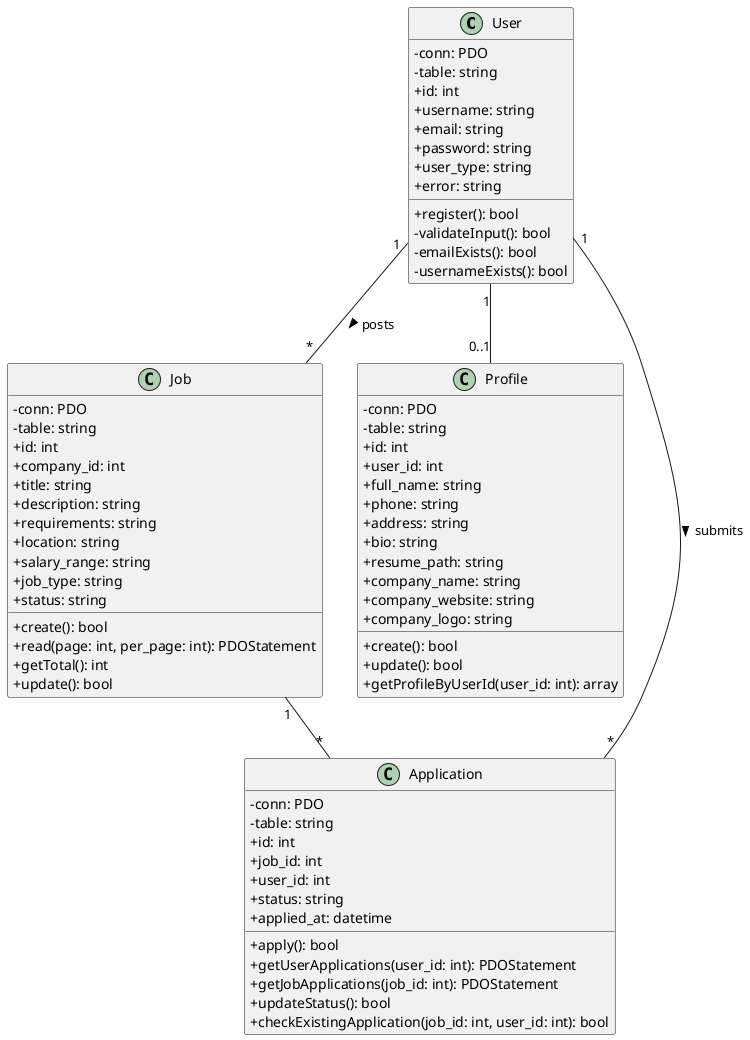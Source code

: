 @startuml JobPortal

skinparam classAttributeIconSize 0

class User {
  -conn: PDO
  -table: string
  +id: int
  +username: string
  +email: string
  +password: string
  +user_type: string
  +error: string
  +register(): bool
  -validateInput(): bool
  -emailExists(): bool
  -usernameExists(): bool
}

class Job {
  -conn: PDO
  -table: string
  +id: int
  +company_id: int
  +title: string
  +description: string
  +requirements: string
  +location: string
  +salary_range: string
  +job_type: string
  +status: string
  +create(): bool
  +read(page: int, per_page: int): PDOStatement
  +getTotal(): int
  +update(): bool
}

class Profile {
  -conn: PDO
  -table: string
  +id: int
  +user_id: int
  +full_name: string
  +phone: string
  +address: string
  +bio: string
  +resume_path: string
  +company_name: string
  +company_website: string
  +company_logo: string
  +create(): bool
  +update(): bool
  +getProfileByUserId(user_id: int): array
}

class Application {
  -conn: PDO
  -table: string
  +id: int
  +job_id: int
  +user_id: int
  +status: string
  +applied_at: datetime
  +apply(): bool
  +getUserApplications(user_id: int): PDOStatement
  +getJobApplications(job_id: int): PDOStatement
  +updateStatus(): bool
  +checkExistingApplication(job_id: int, user_id: int): bool
}

User "1" -- "0..1" Profile
User "1" -- "*" Job : posts >
User "1" -- "*" Application : submits >
Job "1" -- "*" Application

@enduml